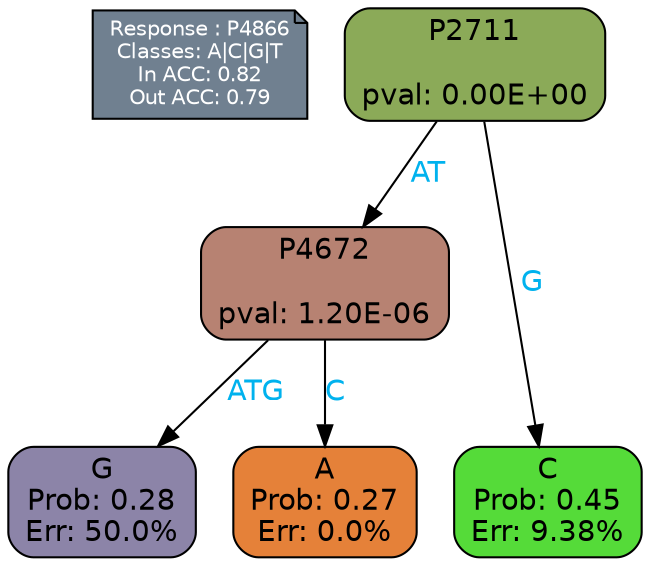 digraph Tree {
node [shape=box, style="filled, rounded", color="black", fontname=helvetica] ;
graph [ranksep=equally, splines=polylines, bgcolor=transparent, dpi=600] ;
edge [fontname=helvetica] ;
LEGEND [label="Response : P4866
Classes: A|C|G|T
In ACC: 0.82
Out ACC: 0.79
",shape=note,align=left,style=filled,fillcolor="slategray",fontcolor="white",fontsize=10];1 [label="P2711

pval: 0.00E+00", fillcolor="#8baa58"] ;
2 [label="P4672

pval: 1.20E-06", fillcolor="#b78272"] ;
3 [label="G
Prob: 0.28
Err: 50.0%", fillcolor="#8c84a8"] ;
4 [label="A
Prob: 0.27
Err: 0.0%", fillcolor="#e58139"] ;
5 [label="C
Prob: 0.45
Err: 9.38%", fillcolor="#55db39"] ;
1 -> 2 [label="AT",fontcolor=deepskyblue2] ;
1 -> 5 [label="G",fontcolor=deepskyblue2] ;
2 -> 3 [label="ATG",fontcolor=deepskyblue2] ;
2 -> 4 [label="C",fontcolor=deepskyblue2] ;
{rank = same; 3;4;5;}{rank = same; LEGEND;1;}}